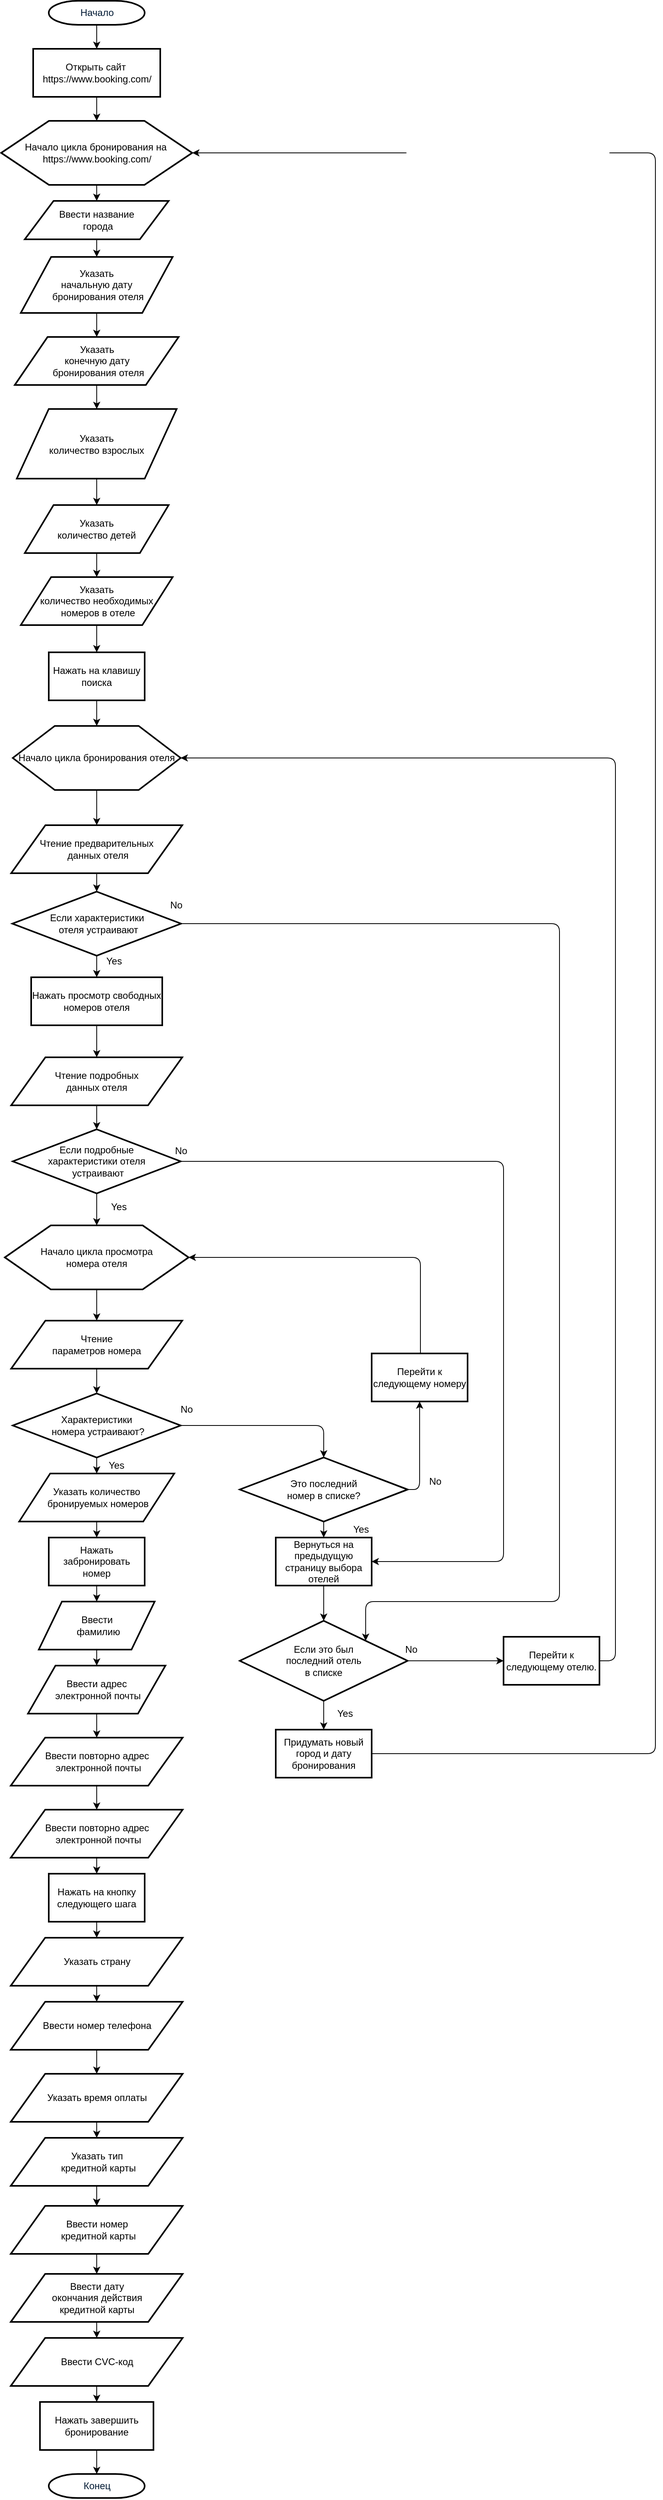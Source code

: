 <mxfile version="10.8.0" type="device"><diagram id="6a731a19-8d31-9384-78a2-239565b7b9f0" name="Page-1"><mxGraphModel dx="988" dy="512" grid="1" gridSize="10" guides="1" tooltips="1" connect="1" arrows="1" fold="1" page="1" pageScale="1" pageWidth="2339" pageHeight="3300" background="#ffffff" math="0" shadow="0"><root><mxCell id="0"/><mxCell id="1" parent="0"/><mxCell id="2" value="Начало" style="shape=mxgraph.flowchart.terminator;fillColor=#FFFFFF;strokeColor=#000000;strokeWidth=2;gradientColor=none;gradientDirection=north;fontColor=#001933;fontStyle=0;html=1;" parent="1" vertex="1"><mxGeometry x="511.0" y="30" width="120" height="30" as="geometry"/></mxCell><mxCell id="7" style="fontColor=#001933;fontStyle=1;strokeColor=#000000;strokeWidth=1;html=1;entryX=0.5;entryY=0;entryDx=0;entryDy=0;" parent="1" source="2" target="ILSFqrW2FjoZdVt4mGP3-56" edge="1"><mxGeometry relative="1" as="geometry"><mxPoint x="571" y="110" as="targetPoint"/></mxGeometry></mxCell><mxCell id="8" style="fontColor=#001933;fontStyle=1;strokeColor=#000000;strokeWidth=1;html=1;exitX=0.5;exitY=1;exitDx=0;exitDy=0;entryX=0.5;entryY=0;entryDx=0;entryDy=0;" parent="1" source="ILSFqrW2FjoZdVt4mGP3-161" target="ILSFqrW2FjoZdVt4mGP3-57" edge="1"><mxGeometry relative="1" as="geometry"><mxPoint x="571" y="170" as="sourcePoint"/><mxPoint x="550" y="210" as="targetPoint"/></mxGeometry></mxCell><mxCell id="ILSFqrW2FjoZdVt4mGP3-56" value="&lt;span&gt;Открыть сайт&amp;nbsp;&lt;/span&gt;&lt;br&gt;&lt;span&gt;https://www.booking.com/&lt;/span&gt;" style="rounded=0;whiteSpace=wrap;html=1;perimeterSpacing=0;strokeWidth=2;" vertex="1" parent="1"><mxGeometry x="491.5" y="90" width="159" height="60" as="geometry"/></mxCell><mxCell id="ILSFqrW2FjoZdVt4mGP3-130" value="" style="edgeStyle=none;orthogonalLoop=1;jettySize=auto;html=1;strokeColor=#000000;" edge="1" parent="1" source="ILSFqrW2FjoZdVt4mGP3-57" target="ILSFqrW2FjoZdVt4mGP3-58"><mxGeometry relative="1" as="geometry"/></mxCell><mxCell id="ILSFqrW2FjoZdVt4mGP3-57" value="Ввести название&lt;br&gt;&amp;nbsp;города" style="shape=parallelogram;perimeter=parallelogramPerimeter;whiteSpace=wrap;html=1;strokeWidth=2;" vertex="1" parent="1"><mxGeometry x="481.0" y="280" width="180" height="48" as="geometry"/></mxCell><mxCell id="ILSFqrW2FjoZdVt4mGP3-131" value="" style="edgeStyle=none;orthogonalLoop=1;jettySize=auto;html=1;strokeColor=#000000;" edge="1" parent="1" source="ILSFqrW2FjoZdVt4mGP3-58" target="ILSFqrW2FjoZdVt4mGP3-59"><mxGeometry relative="1" as="geometry"/></mxCell><mxCell id="ILSFqrW2FjoZdVt4mGP3-58" value="Указать&lt;br&gt;начальную дату&lt;br&gt;&amp;nbsp;бронирования отеля" style="shape=parallelogram;perimeter=parallelogramPerimeter;whiteSpace=wrap;html=1;strokeWidth=2;" vertex="1" parent="1"><mxGeometry x="476.0" y="350" width="190" height="70" as="geometry"/></mxCell><mxCell id="ILSFqrW2FjoZdVt4mGP3-132" value="" style="edgeStyle=none;orthogonalLoop=1;jettySize=auto;html=1;strokeColor=#000000;" edge="1" parent="1" source="ILSFqrW2FjoZdVt4mGP3-59" target="ILSFqrW2FjoZdVt4mGP3-60"><mxGeometry relative="1" as="geometry"/></mxCell><mxCell id="ILSFqrW2FjoZdVt4mGP3-59" value="Указать&lt;br&gt;конечную дату&lt;br&gt;&amp;nbsp;бронирования отеля" style="shape=parallelogram;perimeter=parallelogramPerimeter;whiteSpace=wrap;html=1;strokeWidth=2;" vertex="1" parent="1"><mxGeometry x="468.5" y="450" width="205" height="60" as="geometry"/></mxCell><mxCell id="ILSFqrW2FjoZdVt4mGP3-133" value="" style="edgeStyle=none;orthogonalLoop=1;jettySize=auto;html=1;strokeColor=#000000;" edge="1" parent="1" source="ILSFqrW2FjoZdVt4mGP3-60" target="ILSFqrW2FjoZdVt4mGP3-61"><mxGeometry relative="1" as="geometry"/></mxCell><mxCell id="ILSFqrW2FjoZdVt4mGP3-60" value="Указать &lt;br&gt;количество взрослых" style="shape=parallelogram;perimeter=parallelogramPerimeter;whiteSpace=wrap;html=1;strokeWidth=2;" vertex="1" parent="1"><mxGeometry x="471.0" y="540" width="200" height="87" as="geometry"/></mxCell><mxCell id="ILSFqrW2FjoZdVt4mGP3-134" value="" style="edgeStyle=none;orthogonalLoop=1;jettySize=auto;html=1;strokeColor=#000000;" edge="1" parent="1" source="ILSFqrW2FjoZdVt4mGP3-61" target="ILSFqrW2FjoZdVt4mGP3-62"><mxGeometry relative="1" as="geometry"/></mxCell><mxCell id="ILSFqrW2FjoZdVt4mGP3-61" value="Указать &lt;br&gt;количество детей" style="shape=parallelogram;perimeter=parallelogramPerimeter;whiteSpace=wrap;html=1;strokeWidth=2;" vertex="1" parent="1"><mxGeometry x="481.0" y="660" width="180" height="60" as="geometry"/></mxCell><mxCell id="ILSFqrW2FjoZdVt4mGP3-135" value="" style="edgeStyle=none;orthogonalLoop=1;jettySize=auto;html=1;strokeColor=#000000;" edge="1" parent="1" source="ILSFqrW2FjoZdVt4mGP3-62" target="ILSFqrW2FjoZdVt4mGP3-65"><mxGeometry relative="1" as="geometry"/></mxCell><mxCell id="ILSFqrW2FjoZdVt4mGP3-62" value="Указать &lt;br&gt;количество необходимых&lt;br&gt;&amp;nbsp;номеров в отеле" style="shape=parallelogram;perimeter=parallelogramPerimeter;whiteSpace=wrap;html=1;strokeWidth=2;" vertex="1" parent="1"><mxGeometry x="476.0" y="750" width="190" height="60" as="geometry"/></mxCell><mxCell id="ILSFqrW2FjoZdVt4mGP3-136" value="" style="edgeStyle=none;orthogonalLoop=1;jettySize=auto;html=1;strokeColor=#000000;" edge="1" parent="1" source="ILSFqrW2FjoZdVt4mGP3-65" target="ILSFqrW2FjoZdVt4mGP3-66"><mxGeometry relative="1" as="geometry"/></mxCell><mxCell id="ILSFqrW2FjoZdVt4mGP3-65" value="Нажать на клавишу поиска" style="rounded=0;whiteSpace=wrap;html=1;strokeWidth=2;" vertex="1" parent="1"><mxGeometry x="511.0" y="844" width="120" height="60" as="geometry"/></mxCell><mxCell id="ILSFqrW2FjoZdVt4mGP3-137" value="" style="edgeStyle=none;orthogonalLoop=1;jettySize=auto;html=1;strokeColor=#000000;entryX=0.5;entryY=0;entryDx=0;entryDy=0;" edge="1" parent="1" source="ILSFqrW2FjoZdVt4mGP3-66" target="ILSFqrW2FjoZdVt4mGP3-181"><mxGeometry relative="1" as="geometry"><mxPoint x="571" y="1054.0" as="targetPoint"/></mxGeometry></mxCell><mxCell id="ILSFqrW2FjoZdVt4mGP3-66" value="Начало цикла бронирования отеля&lt;br&gt;" style="shape=hexagon;perimeter=hexagonPerimeter2;whiteSpace=wrap;html=1;strokeWidth=2;" vertex="1" parent="1"><mxGeometry x="466.0" y="936" width="210" height="80" as="geometry"/></mxCell><mxCell id="ILSFqrW2FjoZdVt4mGP3-138" value="" style="edgeStyle=none;orthogonalLoop=1;jettySize=auto;html=1;strokeColor=#000000;exitX=0.5;exitY=1;exitDx=0;exitDy=0;" edge="1" parent="1" source="ILSFqrW2FjoZdVt4mGP3-181" target="ILSFqrW2FjoZdVt4mGP3-71"><mxGeometry relative="1" as="geometry"><mxPoint x="571" y="1114.0" as="sourcePoint"/></mxGeometry></mxCell><mxCell id="ILSFqrW2FjoZdVt4mGP3-139" value="" style="edgeStyle=none;orthogonalLoop=1;jettySize=auto;html=1;strokeColor=#000000;" edge="1" parent="1" source="ILSFqrW2FjoZdVt4mGP3-71" target="ILSFqrW2FjoZdVt4mGP3-72"><mxGeometry relative="1" as="geometry"/></mxCell><mxCell id="ILSFqrW2FjoZdVt4mGP3-176" value="" style="edgeStyle=orthogonalEdgeStyle;orthogonalLoop=1;jettySize=auto;html=1;strokeColor=#000000;entryX=1;entryY=0;entryDx=0;entryDy=0;" edge="1" parent="1" source="ILSFqrW2FjoZdVt4mGP3-71" target="ILSFqrW2FjoZdVt4mGP3-156"><mxGeometry relative="1" as="geometry"><mxPoint x="880" y="2060" as="targetPoint"/><Array as="points"><mxPoint x="1150" y="1183"/><mxPoint x="1150" y="2030"/><mxPoint x="908" y="2030"/></Array></mxGeometry></mxCell><mxCell id="ILSFqrW2FjoZdVt4mGP3-71" value="Если характеристики&lt;br&gt;&amp;nbsp;отеля устраивают" style="rhombus;whiteSpace=wrap;html=1;strokeWidth=2;" vertex="1" parent="1"><mxGeometry x="465.5" y="1143" width="211" height="80" as="geometry"/></mxCell><mxCell id="ILSFqrW2FjoZdVt4mGP3-140" value="" style="edgeStyle=none;orthogonalLoop=1;jettySize=auto;html=1;strokeColor=#000000;entryX=0.5;entryY=0;entryDx=0;entryDy=0;" edge="1" parent="1" source="ILSFqrW2FjoZdVt4mGP3-72" target="ILSFqrW2FjoZdVt4mGP3-182"><mxGeometry relative="1" as="geometry"><mxPoint x="571" y="1350" as="targetPoint"/></mxGeometry></mxCell><mxCell id="ILSFqrW2FjoZdVt4mGP3-72" value="Нажать просмотр свободных номеров отеля" style="rounded=0;whiteSpace=wrap;html=1;strokeWidth=2;" vertex="1" parent="1"><mxGeometry x="489.0" y="1250" width="164" height="60" as="geometry"/></mxCell><mxCell id="ILSFqrW2FjoZdVt4mGP3-128" value="" style="edgeStyle=none;orthogonalLoop=1;jettySize=auto;html=1;strokeColor=#000000;" edge="1" parent="1" source="ILSFqrW2FjoZdVt4mGP3-73" target="ILSFqrW2FjoZdVt4mGP3-76"><mxGeometry relative="1" as="geometry"/></mxCell><mxCell id="ILSFqrW2FjoZdVt4mGP3-174" value="" style="edgeStyle=orthogonalEdgeStyle;orthogonalLoop=1;jettySize=auto;html=1;strokeColor=#000000;entryX=1;entryY=0.5;entryDx=0;entryDy=0;" edge="1" parent="1" source="ILSFqrW2FjoZdVt4mGP3-73" target="ILSFqrW2FjoZdVt4mGP3-146"><mxGeometry relative="1" as="geometry"><mxPoint x="756.0" y="1480" as="targetPoint"/><Array as="points"><mxPoint x="1080" y="1480"/><mxPoint x="1080" y="1980"/></Array></mxGeometry></mxCell><mxCell id="ILSFqrW2FjoZdVt4mGP3-73" value="Если подробные &lt;br&gt;характеристики отеля&lt;br&gt;&amp;nbsp;устраивают" style="rhombus;whiteSpace=wrap;html=1;strokeWidth=2;" vertex="1" parent="1"><mxGeometry x="466.0" y="1440" width="210" height="80" as="geometry"/></mxCell><mxCell id="ILSFqrW2FjoZdVt4mGP3-129" value="" style="edgeStyle=none;orthogonalLoop=1;jettySize=auto;html=1;strokeColor=#000000;exitX=0.5;exitY=1;exitDx=0;exitDy=0;" edge="1" parent="1" source="ILSFqrW2FjoZdVt4mGP3-182" target="ILSFqrW2FjoZdVt4mGP3-73"><mxGeometry relative="1" as="geometry"><mxPoint x="571.0" y="1410" as="sourcePoint"/></mxGeometry></mxCell><mxCell id="ILSFqrW2FjoZdVt4mGP3-126" value="" style="edgeStyle=none;orthogonalLoop=1;jettySize=auto;html=1;strokeColor=#000000;exitX=0.5;exitY=1;exitDx=0;exitDy=0;" edge="1" parent="1" source="ILSFqrW2FjoZdVt4mGP3-183" target="ILSFqrW2FjoZdVt4mGP3-77"><mxGeometry relative="1" as="geometry"><mxPoint x="571" y="1750" as="sourcePoint"/></mxGeometry></mxCell><mxCell id="ILSFqrW2FjoZdVt4mGP3-127" value="" style="edgeStyle=none;orthogonalLoop=1;jettySize=auto;html=1;strokeColor=#000000;entryX=0.5;entryY=0;entryDx=0;entryDy=0;" edge="1" parent="1" source="ILSFqrW2FjoZdVt4mGP3-76" target="ILSFqrW2FjoZdVt4mGP3-183"><mxGeometry relative="1" as="geometry"><mxPoint x="571" y="1690" as="targetPoint"/></mxGeometry></mxCell><mxCell id="ILSFqrW2FjoZdVt4mGP3-76" value="Начало цикла просмотра&lt;br&gt;номера отеля" style="shape=hexagon;perimeter=hexagonPerimeter2;whiteSpace=wrap;html=1;strokeWidth=2;" vertex="1" parent="1"><mxGeometry x="456.0" y="1560" width="230" height="80" as="geometry"/></mxCell><mxCell id="ILSFqrW2FjoZdVt4mGP3-123" value="" style="edgeStyle=none;orthogonalLoop=1;jettySize=auto;html=1;strokeColor=#000000;" edge="1" parent="1" source="ILSFqrW2FjoZdVt4mGP3-77" target="ILSFqrW2FjoZdVt4mGP3-78"><mxGeometry relative="1" as="geometry"/></mxCell><mxCell id="ILSFqrW2FjoZdVt4mGP3-143" value="" style="edgeStyle=orthogonalEdgeStyle;orthogonalLoop=1;jettySize=auto;html=1;strokeColor=#000000;entryX=0.5;entryY=0;entryDx=0;entryDy=0;" edge="1" parent="1" source="ILSFqrW2FjoZdVt4mGP3-77" target="ILSFqrW2FjoZdVt4mGP3-142"><mxGeometry relative="1" as="geometry"/></mxCell><mxCell id="ILSFqrW2FjoZdVt4mGP3-77" value="Характеристики&lt;br&gt;&amp;nbsp;номера устраивают?" style="rhombus;whiteSpace=wrap;html=1;strokeWidth=2;" vertex="1" parent="1"><mxGeometry x="466.0" y="1770" width="210" height="80" as="geometry"/></mxCell><mxCell id="ILSFqrW2FjoZdVt4mGP3-147" value="" style="orthogonalLoop=1;jettySize=auto;html=1;strokeColor=#000000;" edge="1" parent="1" source="ILSFqrW2FjoZdVt4mGP3-142" target="ILSFqrW2FjoZdVt4mGP3-146"><mxGeometry relative="1" as="geometry"/></mxCell><mxCell id="ILSFqrW2FjoZdVt4mGP3-153" value="" style="edgeStyle=orthogonalEdgeStyle;orthogonalLoop=1;jettySize=auto;html=1;strokeColor=#000000;exitX=1;exitY=0.5;exitDx=0;exitDy=0;" edge="1" parent="1" source="ILSFqrW2FjoZdVt4mGP3-142" target="ILSFqrW2FjoZdVt4mGP3-152"><mxGeometry relative="1" as="geometry"><Array as="points"><mxPoint x="975" y="1890"/></Array></mxGeometry></mxCell><mxCell id="ILSFqrW2FjoZdVt4mGP3-142" value="Это последний &lt;br&gt;номер в списке?" style="rhombus;whiteSpace=wrap;html=1;strokeWidth=2;" vertex="1" parent="1"><mxGeometry x="750.0" y="1850" width="210" height="80" as="geometry"/></mxCell><mxCell id="ILSFqrW2FjoZdVt4mGP3-122" value="" style="edgeStyle=none;orthogonalLoop=1;jettySize=auto;html=1;strokeColor=#000000;" edge="1" parent="1" source="ILSFqrW2FjoZdVt4mGP3-78" target="ILSFqrW2FjoZdVt4mGP3-80"><mxGeometry relative="1" as="geometry"/></mxCell><mxCell id="ILSFqrW2FjoZdVt4mGP3-78" value="Указать количество&lt;br&gt;&amp;nbsp;бронируемых номеров" style="shape=parallelogram;perimeter=parallelogramPerimeter;whiteSpace=wrap;html=1;strokeWidth=2;" vertex="1" parent="1"><mxGeometry x="474.0" y="1870" width="194" height="60" as="geometry"/></mxCell><mxCell id="ILSFqrW2FjoZdVt4mGP3-121" value="" style="edgeStyle=none;orthogonalLoop=1;jettySize=auto;html=1;strokeColor=#000000;" edge="1" parent="1" source="ILSFqrW2FjoZdVt4mGP3-80" target="ILSFqrW2FjoZdVt4mGP3-81"><mxGeometry relative="1" as="geometry"/></mxCell><mxCell id="ILSFqrW2FjoZdVt4mGP3-80" value="Нажать забронировать номер" style="rounded=0;whiteSpace=wrap;html=1;strokeWidth=2;" vertex="1" parent="1"><mxGeometry x="511.0" y="1950" width="120" height="60" as="geometry"/></mxCell><mxCell id="ILSFqrW2FjoZdVt4mGP3-120" value="" style="edgeStyle=none;orthogonalLoop=1;jettySize=auto;html=1;strokeColor=#000000;" edge="1" parent="1" source="ILSFqrW2FjoZdVt4mGP3-81" target="ILSFqrW2FjoZdVt4mGP3-82"><mxGeometry relative="1" as="geometry"/></mxCell><mxCell id="ILSFqrW2FjoZdVt4mGP3-81" value="Ввести&lt;br&gt;&amp;nbsp;фамилию" style="shape=parallelogram;perimeter=parallelogramPerimeter;whiteSpace=wrap;html=1;strokeWidth=2;" vertex="1" parent="1"><mxGeometry x="498.5" y="2030" width="145" height="60" as="geometry"/></mxCell><mxCell id="ILSFqrW2FjoZdVt4mGP3-118" value="" style="edgeStyle=none;orthogonalLoop=1;jettySize=auto;html=1;strokeColor=#000000;" edge="1" parent="1" source="ILSFqrW2FjoZdVt4mGP3-82" target="ILSFqrW2FjoZdVt4mGP3-83"><mxGeometry relative="1" as="geometry"/></mxCell><mxCell id="ILSFqrW2FjoZdVt4mGP3-82" value="Ввести адрес&lt;br&gt;&amp;nbsp;электронной почты" style="shape=parallelogram;perimeter=parallelogramPerimeter;whiteSpace=wrap;html=1;strokeWidth=2;" vertex="1" parent="1"><mxGeometry x="485.0" y="2110" width="172" height="60" as="geometry"/></mxCell><mxCell id="ILSFqrW2FjoZdVt4mGP3-119" value="" style="edgeStyle=none;orthogonalLoop=1;jettySize=auto;html=1;strokeColor=#000000;" edge="1" parent="1" source="ILSFqrW2FjoZdVt4mGP3-83" target="ILSFqrW2FjoZdVt4mGP3-113"><mxGeometry relative="1" as="geometry"/></mxCell><mxCell id="ILSFqrW2FjoZdVt4mGP3-83" value="Ввести повторно адрес&lt;br&gt;&amp;nbsp;электронной почты" style="shape=parallelogram;perimeter=parallelogramPerimeter;whiteSpace=wrap;html=1;strokeWidth=2;" vertex="1" parent="1"><mxGeometry x="463.5" y="2200" width="215" height="60" as="geometry"/></mxCell><mxCell id="ILSFqrW2FjoZdVt4mGP3-117" value="" style="edgeStyle=none;orthogonalLoop=1;jettySize=auto;html=1;strokeColor=#000000;" edge="1" parent="1" source="ILSFqrW2FjoZdVt4mGP3-113" target="ILSFqrW2FjoZdVt4mGP3-84"><mxGeometry relative="1" as="geometry"/></mxCell><mxCell id="ILSFqrW2FjoZdVt4mGP3-113" value="Ввести повторно адрес&lt;br&gt;&amp;nbsp;электронной почты" style="shape=parallelogram;perimeter=parallelogramPerimeter;whiteSpace=wrap;html=1;strokeWidth=2;" vertex="1" parent="1"><mxGeometry x="463.5" y="2290" width="215" height="60" as="geometry"/></mxCell><mxCell id="ILSFqrW2FjoZdVt4mGP3-112" value="" style="rounded=0;orthogonalLoop=1;jettySize=auto;html=1;" edge="1" parent="1" source="ILSFqrW2FjoZdVt4mGP3-84" target="ILSFqrW2FjoZdVt4mGP3-85"><mxGeometry relative="1" as="geometry"/></mxCell><mxCell id="ILSFqrW2FjoZdVt4mGP3-84" value="Нажать на кнопку следующего шага" style="rounded=0;whiteSpace=wrap;html=1;strokeWidth=2;" vertex="1" parent="1"><mxGeometry x="511.0" y="2370" width="120" height="60" as="geometry"/></mxCell><mxCell id="ILSFqrW2FjoZdVt4mGP3-111" value="" style="rounded=0;orthogonalLoop=1;jettySize=auto;html=1;" edge="1" parent="1" source="ILSFqrW2FjoZdVt4mGP3-85" target="ILSFqrW2FjoZdVt4mGP3-86"><mxGeometry relative="1" as="geometry"/></mxCell><mxCell id="ILSFqrW2FjoZdVt4mGP3-85" value="Указать страну" style="shape=parallelogram;perimeter=parallelogramPerimeter;whiteSpace=wrap;html=1;strokeWidth=2;" vertex="1" parent="1"><mxGeometry x="463.5" y="2450" width="215" height="60" as="geometry"/></mxCell><mxCell id="ILSFqrW2FjoZdVt4mGP3-110" value="" style="rounded=0;orthogonalLoop=1;jettySize=auto;html=1;" edge="1" parent="1" source="ILSFqrW2FjoZdVt4mGP3-86" target="ILSFqrW2FjoZdVt4mGP3-87"><mxGeometry relative="1" as="geometry"/></mxCell><mxCell id="ILSFqrW2FjoZdVt4mGP3-86" value="Ввести номер телефона" style="shape=parallelogram;perimeter=parallelogramPerimeter;whiteSpace=wrap;html=1;strokeWidth=2;" vertex="1" parent="1"><mxGeometry x="463.5" y="2530" width="215" height="60" as="geometry"/></mxCell><mxCell id="ILSFqrW2FjoZdVt4mGP3-109" value="" style="rounded=0;orthogonalLoop=1;jettySize=auto;html=1;" edge="1" parent="1" source="ILSFqrW2FjoZdVt4mGP3-87" target="ILSFqrW2FjoZdVt4mGP3-88"><mxGeometry relative="1" as="geometry"/></mxCell><mxCell id="ILSFqrW2FjoZdVt4mGP3-87" value="Указать время оплаты" style="shape=parallelogram;perimeter=parallelogramPerimeter;whiteSpace=wrap;html=1;strokeWidth=2;" vertex="1" parent="1"><mxGeometry x="463.5" y="2620" width="215" height="60" as="geometry"/></mxCell><mxCell id="ILSFqrW2FjoZdVt4mGP3-108" value="" style="edgeStyle=orthogonalEdgeStyle;rounded=0;orthogonalLoop=1;jettySize=auto;html=1;" edge="1" parent="1" source="ILSFqrW2FjoZdVt4mGP3-88" target="ILSFqrW2FjoZdVt4mGP3-89"><mxGeometry relative="1" as="geometry"/></mxCell><mxCell id="ILSFqrW2FjoZdVt4mGP3-116" value="" style="orthogonalLoop=1;jettySize=auto;html=1;strokeColor=#000000;" edge="1" parent="1" source="ILSFqrW2FjoZdVt4mGP3-88" target="ILSFqrW2FjoZdVt4mGP3-89"><mxGeometry relative="1" as="geometry"/></mxCell><mxCell id="ILSFqrW2FjoZdVt4mGP3-88" value="Указать тип&lt;br&gt;&amp;nbsp;кредитной карты" style="shape=parallelogram;perimeter=parallelogramPerimeter;whiteSpace=wrap;html=1;strokeWidth=2;" vertex="1" parent="1"><mxGeometry x="463.5" y="2700" width="215" height="60" as="geometry"/></mxCell><mxCell id="ILSFqrW2FjoZdVt4mGP3-107" value="" style="rounded=0;orthogonalLoop=1;jettySize=auto;html=1;" edge="1" parent="1" source="ILSFqrW2FjoZdVt4mGP3-89" target="ILSFqrW2FjoZdVt4mGP3-90"><mxGeometry relative="1" as="geometry"/></mxCell><mxCell id="ILSFqrW2FjoZdVt4mGP3-89" value="Ввести номер&lt;br&gt;&amp;nbsp;кредитной карты" style="shape=parallelogram;perimeter=parallelogramPerimeter;whiteSpace=wrap;html=1;strokeWidth=2;" vertex="1" parent="1"><mxGeometry x="463.5" y="2785" width="215" height="60" as="geometry"/></mxCell><mxCell id="ILSFqrW2FjoZdVt4mGP3-106" value="" style="rounded=0;orthogonalLoop=1;jettySize=auto;html=1;" edge="1" parent="1" source="ILSFqrW2FjoZdVt4mGP3-90" target="ILSFqrW2FjoZdVt4mGP3-91"><mxGeometry relative="1" as="geometry"/></mxCell><mxCell id="ILSFqrW2FjoZdVt4mGP3-90" value="Ввести дату &lt;br&gt;окончания действия &lt;br&gt;кредитной карты" style="shape=parallelogram;perimeter=parallelogramPerimeter;whiteSpace=wrap;html=1;strokeWidth=2;" vertex="1" parent="1"><mxGeometry x="463.5" y="2870" width="215" height="60" as="geometry"/></mxCell><mxCell id="ILSFqrW2FjoZdVt4mGP3-103" style="rounded=0;orthogonalLoop=1;jettySize=auto;html=1;entryX=0.5;entryY=0;entryDx=0;entryDy=0;exitX=0.5;exitY=1;exitDx=0;exitDy=0;" edge="1" parent="1" source="ILSFqrW2FjoZdVt4mGP3-91" target="ILSFqrW2FjoZdVt4mGP3-92"><mxGeometry relative="1" as="geometry"><mxPoint x="549" y="3010" as="sourcePoint"/></mxGeometry></mxCell><mxCell id="ILSFqrW2FjoZdVt4mGP3-91" value="Ввести CVC-код" style="shape=parallelogram;perimeter=parallelogramPerimeter;whiteSpace=wrap;html=1;strokeWidth=2;" vertex="1" parent="1"><mxGeometry x="463.5" y="2950" width="215" height="60" as="geometry"/></mxCell><mxCell id="ILSFqrW2FjoZdVt4mGP3-191" value="" style="orthogonalLoop=1;jettySize=auto;html=1;strokeColor=#000000;entryX=0.5;entryY=0;entryDx=0;entryDy=0;entryPerimeter=0;" edge="1" parent="1" source="ILSFqrW2FjoZdVt4mGP3-92" target="ILSFqrW2FjoZdVt4mGP3-189"><mxGeometry relative="1" as="geometry"><mxPoint x="571.0" y="3170" as="targetPoint"/></mxGeometry></mxCell><mxCell id="ILSFqrW2FjoZdVt4mGP3-92" value="Нажать завершить бронирование" style="rounded=0;whiteSpace=wrap;html=1;strokeWidth=2;" vertex="1" parent="1"><mxGeometry x="500.0" y="3030" width="142" height="60" as="geometry"/></mxCell><mxCell id="ILSFqrW2FjoZdVt4mGP3-94" style="fontColor=#001933;fontStyle=1;strokeColor=#000000;strokeWidth=1;html=1;exitX=0.5;exitY=1;exitDx=0;exitDy=0;" edge="1" parent="1" source="ILSFqrW2FjoZdVt4mGP3-56" target="ILSFqrW2FjoZdVt4mGP3-161"><mxGeometry relative="1" as="geometry"><mxPoint x="267.983" y="180" as="sourcePoint"/><mxPoint x="267.983" y="210.345" as="targetPoint"/></mxGeometry></mxCell><mxCell id="ILSFqrW2FjoZdVt4mGP3-124" value="Yes" style="text;html=1;resizable=0;points=[];autosize=1;align=left;verticalAlign=top;spacingTop=-4;" vertex="1" parent="1"><mxGeometry x="584" y="1850" width="40" height="20" as="geometry"/></mxCell><mxCell id="ILSFqrW2FjoZdVt4mGP3-125" value="No" style="text;html=1;resizable=0;points=[];autosize=1;align=left;verticalAlign=top;spacingTop=-4;" vertex="1" parent="1"><mxGeometry x="673.5" y="1780" width="30" height="20" as="geometry"/></mxCell><mxCell id="ILSFqrW2FjoZdVt4mGP3-144" value="No" style="text;html=1;resizable=0;points=[];autosize=1;align=left;verticalAlign=top;spacingTop=-4;" vertex="1" parent="1"><mxGeometry x="985" y="1870" width="30" height="20" as="geometry"/></mxCell><mxCell id="ILSFqrW2FjoZdVt4mGP3-145" value="Yes" style="text;html=1;resizable=0;points=[];autosize=1;align=left;verticalAlign=top;spacingTop=-4;" vertex="1" parent="1"><mxGeometry x="890" y="1930" width="40" height="20" as="geometry"/></mxCell><mxCell id="ILSFqrW2FjoZdVt4mGP3-151" value="" style="edgeStyle=orthogonalEdgeStyle;orthogonalLoop=1;jettySize=auto;html=1;strokeColor=#000000;entryX=0.5;entryY=0;entryDx=0;entryDy=0;" edge="1" parent="1" source="ILSFqrW2FjoZdVt4mGP3-146" target="ILSFqrW2FjoZdVt4mGP3-156"><mxGeometry relative="1" as="geometry"><mxPoint x="855" y="2050" as="targetPoint"/></mxGeometry></mxCell><mxCell id="ILSFqrW2FjoZdVt4mGP3-146" value="Вернуться на предыдущую страницу выбора отелей" style="rounded=0;whiteSpace=wrap;html=1;strokeWidth=2;" vertex="1" parent="1"><mxGeometry x="795.0" y="1950" width="120" height="60" as="geometry"/></mxCell><mxCell id="ILSFqrW2FjoZdVt4mGP3-155" value="" style="edgeStyle=orthogonalEdgeStyle;orthogonalLoop=1;jettySize=auto;html=1;strokeColor=#000000;entryX=1;entryY=0.5;entryDx=0;entryDy=0;" edge="1" parent="1" source="ILSFqrW2FjoZdVt4mGP3-152" target="ILSFqrW2FjoZdVt4mGP3-76"><mxGeometry relative="1" as="geometry"><mxPoint x="1080.0" y="1780" as="targetPoint"/><Array as="points"><mxPoint x="976" y="1600"/></Array></mxGeometry></mxCell><mxCell id="ILSFqrW2FjoZdVt4mGP3-152" value="Перейти к следующему номеру" style="rounded=0;whiteSpace=wrap;html=1;strokeWidth=2;" vertex="1" parent="1"><mxGeometry x="915.0" y="1720" width="120" height="60" as="geometry"/></mxCell><mxCell id="ILSFqrW2FjoZdVt4mGP3-162" value="" style="edgeStyle=orthogonalEdgeStyle;orthogonalLoop=1;jettySize=auto;html=1;strokeColor=#000000;" edge="1" parent="1" source="ILSFqrW2FjoZdVt4mGP3-156" target="ILSFqrW2FjoZdVt4mGP3-159"><mxGeometry relative="1" as="geometry"/></mxCell><mxCell id="ILSFqrW2FjoZdVt4mGP3-167" value="" style="edgeStyle=orthogonalEdgeStyle;orthogonalLoop=1;jettySize=auto;html=1;strokeColor=#000000;" edge="1" parent="1" source="ILSFqrW2FjoZdVt4mGP3-156" target="ILSFqrW2FjoZdVt4mGP3-165"><mxGeometry relative="1" as="geometry"/></mxCell><mxCell id="ILSFqrW2FjoZdVt4mGP3-156" value="Если это был &lt;br&gt;последний отель&lt;br&gt;в списке" style="rhombus;whiteSpace=wrap;html=1;strokeWidth=2;" vertex="1" parent="1"><mxGeometry x="750" y="2054" width="210" height="100" as="geometry"/></mxCell><mxCell id="ILSFqrW2FjoZdVt4mGP3-157" value="Yes" style="text;html=1;resizable=0;points=[];autosize=1;align=left;verticalAlign=top;spacingTop=-4;" vertex="1" parent="1"><mxGeometry x="870" y="2160" width="40" height="20" as="geometry"/></mxCell><mxCell id="ILSFqrW2FjoZdVt4mGP3-158" value="No" style="text;html=1;resizable=0;points=[];autosize=1;align=left;verticalAlign=top;spacingTop=-4;" vertex="1" parent="1"><mxGeometry x="955" y="2080" width="30" height="20" as="geometry"/></mxCell><mxCell id="ILSFqrW2FjoZdVt4mGP3-164" value="" style="edgeStyle=orthogonalEdgeStyle;orthogonalLoop=1;jettySize=auto;html=1;strokeColor=#000000;entryX=1;entryY=0.5;entryDx=0;entryDy=0;" edge="1" parent="1" source="ILSFqrW2FjoZdVt4mGP3-159" target="ILSFqrW2FjoZdVt4mGP3-161"><mxGeometry relative="1" as="geometry"><mxPoint x="995.0" y="2220" as="targetPoint"/><Array as="points"><mxPoint x="1270" y="2220"/><mxPoint x="1270" y="220"/></Array></mxGeometry></mxCell><mxCell id="ILSFqrW2FjoZdVt4mGP3-159" value="Придумать новый город и дату бронирования" style="rounded=0;whiteSpace=wrap;html=1;strokeWidth=2;" vertex="1" parent="1"><mxGeometry x="795.0" y="2190" width="120" height="60" as="geometry"/></mxCell><mxCell id="ILSFqrW2FjoZdVt4mGP3-161" value="Начало цикла бронирования на&amp;nbsp;&lt;br&gt;https://www.booking.com/&lt;br&gt;" style="shape=hexagon;perimeter=hexagonPerimeter2;whiteSpace=wrap;html=1;strokeWidth=2;" vertex="1" parent="1"><mxGeometry x="451.5" y="180" width="239" height="80" as="geometry"/></mxCell><mxCell id="ILSFqrW2FjoZdVt4mGP3-169" value="" style="edgeStyle=orthogonalEdgeStyle;orthogonalLoop=1;jettySize=auto;html=1;strokeColor=#000000;entryX=1;entryY=0.5;entryDx=0;entryDy=0;" edge="1" parent="1" source="ILSFqrW2FjoZdVt4mGP3-165" target="ILSFqrW2FjoZdVt4mGP3-66"><mxGeometry relative="1" as="geometry"><mxPoint x="720" y="960" as="targetPoint"/><Array as="points"><mxPoint x="1220" y="2104"/><mxPoint x="1220" y="976"/></Array></mxGeometry></mxCell><mxCell id="ILSFqrW2FjoZdVt4mGP3-165" value="Перейти к следующему отелю." style="rounded=0;whiteSpace=wrap;html=1;strokeWidth=2;" vertex="1" parent="1"><mxGeometry x="1080.0" y="2074" width="120" height="60" as="geometry"/></mxCell><mxCell id="ILSFqrW2FjoZdVt4mGP3-170" value="No" style="text;html=1;resizable=0;points=[];autosize=1;align=left;verticalAlign=top;spacingTop=-4;" vertex="1" parent="1"><mxGeometry x="667" y="1457.143" width="30" height="20" as="geometry"/></mxCell><mxCell id="ILSFqrW2FjoZdVt4mGP3-171" value="Yes" style="text;html=1;resizable=0;points=[];autosize=1;align=left;verticalAlign=top;spacingTop=-4;" vertex="1" parent="1"><mxGeometry x="587" y="1527.143" width="40" height="20" as="geometry"/></mxCell><mxCell id="ILSFqrW2FjoZdVt4mGP3-177" value="Yes" style="text;html=1;resizable=0;points=[];autosize=1;align=left;verticalAlign=top;spacingTop=-4;" vertex="1" parent="1"><mxGeometry x="580.5" y="1220.29" width="40" height="20" as="geometry"/></mxCell><mxCell id="ILSFqrW2FjoZdVt4mGP3-178" value="No" style="text;html=1;resizable=0;points=[];autosize=1;align=left;verticalAlign=top;spacingTop=-4;" vertex="1" parent="1"><mxGeometry x="660.5" y="1150.29" width="30" height="20" as="geometry"/></mxCell><mxCell id="ILSFqrW2FjoZdVt4mGP3-181" value="Чтение предварительных&lt;br&gt;&amp;nbsp;данных отеля" style="shape=parallelogram;perimeter=parallelogramPerimeter;whiteSpace=wrap;html=1;strokeWidth=2;" vertex="1" parent="1"><mxGeometry x="464" y="1060" width="214" height="60" as="geometry"/></mxCell><mxCell id="ILSFqrW2FjoZdVt4mGP3-182" value="Чтение подробных &lt;br&gt;данных отеля" style="shape=parallelogram;perimeter=parallelogramPerimeter;whiteSpace=wrap;html=1;strokeWidth=2;" vertex="1" parent="1"><mxGeometry x="464.0" y="1350" width="214" height="60" as="geometry"/></mxCell><mxCell id="ILSFqrW2FjoZdVt4mGP3-183" value="Чтение &lt;br&gt;параметров номера" style="shape=parallelogram;perimeter=parallelogramPerimeter;whiteSpace=wrap;html=1;strokeWidth=2;" vertex="1" parent="1"><mxGeometry x="464.0" y="1679" width="214" height="60" as="geometry"/></mxCell><mxCell id="ILSFqrW2FjoZdVt4mGP3-189" value="Конец" style="shape=mxgraph.flowchart.terminator;fillColor=#FFFFFF;strokeColor=#000000;strokeWidth=2;gradientColor=none;gradientDirection=north;fontColor=#001933;fontStyle=0;html=1;" vertex="1" parent="1"><mxGeometry x="511" y="3120.029" width="120" height="30" as="geometry"/></mxCell></root></mxGraphModel></diagram></mxfile>